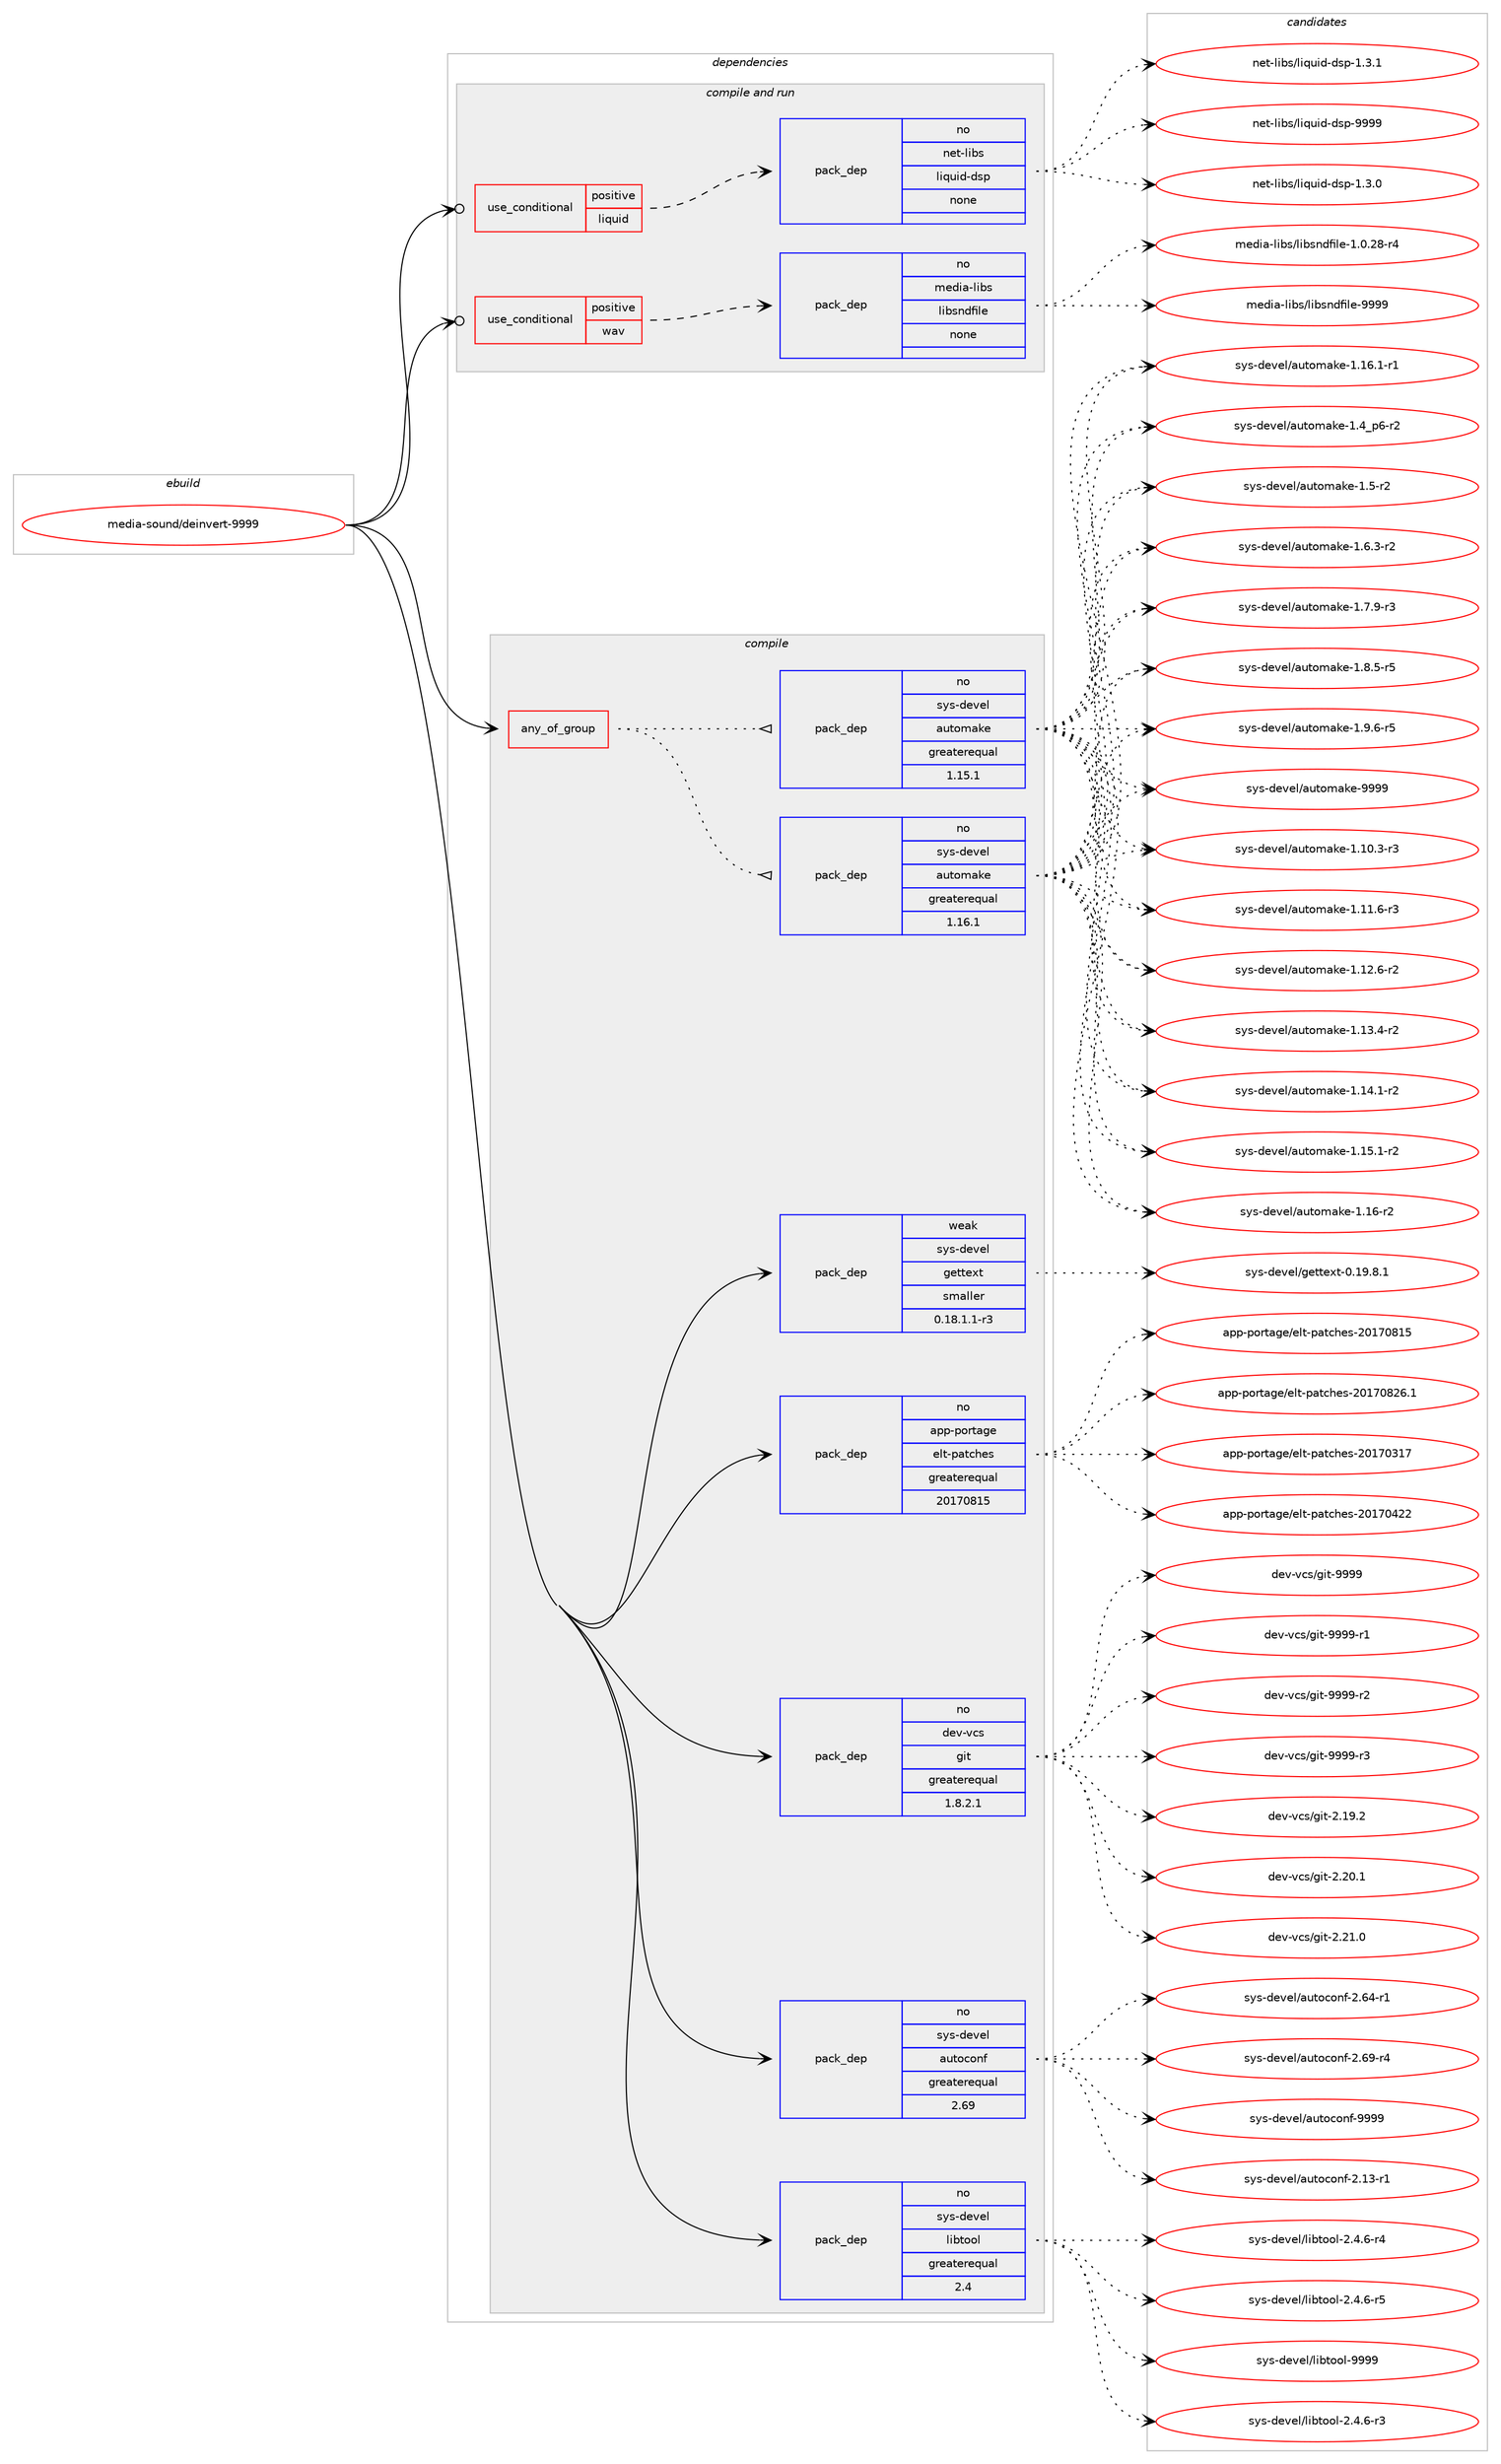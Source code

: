 digraph prolog {

# *************
# Graph options
# *************

newrank=true;
concentrate=true;
compound=true;
graph [rankdir=LR,fontname=Helvetica,fontsize=10,ranksep=1.5];#, ranksep=2.5, nodesep=0.2];
edge  [arrowhead=vee];
node  [fontname=Helvetica,fontsize=10];

# **********
# The ebuild
# **********

subgraph cluster_leftcol {
color=gray;
rank=same;
label=<<i>ebuild</i>>;
id [label="media-sound/deinvert-9999", color=red, width=4, href="../media-sound/deinvert-9999.svg"];
}

# ****************
# The dependencies
# ****************

subgraph cluster_midcol {
color=gray;
label=<<i>dependencies</i>>;
subgraph cluster_compile {
fillcolor="#eeeeee";
style=filled;
label=<<i>compile</i>>;
subgraph any25448 {
dependency1625424 [label=<<TABLE BORDER="0" CELLBORDER="1" CELLSPACING="0" CELLPADDING="4"><TR><TD CELLPADDING="10">any_of_group</TD></TR></TABLE>>, shape=none, color=red];subgraph pack1162130 {
dependency1625425 [label=<<TABLE BORDER="0" CELLBORDER="1" CELLSPACING="0" CELLPADDING="4" WIDTH="220"><TR><TD ROWSPAN="6" CELLPADDING="30">pack_dep</TD></TR><TR><TD WIDTH="110">no</TD></TR><TR><TD>sys-devel</TD></TR><TR><TD>automake</TD></TR><TR><TD>greaterequal</TD></TR><TR><TD>1.16.1</TD></TR></TABLE>>, shape=none, color=blue];
}
dependency1625424:e -> dependency1625425:w [weight=20,style="dotted",arrowhead="oinv"];
subgraph pack1162131 {
dependency1625426 [label=<<TABLE BORDER="0" CELLBORDER="1" CELLSPACING="0" CELLPADDING="4" WIDTH="220"><TR><TD ROWSPAN="6" CELLPADDING="30">pack_dep</TD></TR><TR><TD WIDTH="110">no</TD></TR><TR><TD>sys-devel</TD></TR><TR><TD>automake</TD></TR><TR><TD>greaterequal</TD></TR><TR><TD>1.15.1</TD></TR></TABLE>>, shape=none, color=blue];
}
dependency1625424:e -> dependency1625426:w [weight=20,style="dotted",arrowhead="oinv"];
}
id:e -> dependency1625424:w [weight=20,style="solid",arrowhead="vee"];
subgraph pack1162132 {
dependency1625427 [label=<<TABLE BORDER="0" CELLBORDER="1" CELLSPACING="0" CELLPADDING="4" WIDTH="220"><TR><TD ROWSPAN="6" CELLPADDING="30">pack_dep</TD></TR><TR><TD WIDTH="110">no</TD></TR><TR><TD>app-portage</TD></TR><TR><TD>elt-patches</TD></TR><TR><TD>greaterequal</TD></TR><TR><TD>20170815</TD></TR></TABLE>>, shape=none, color=blue];
}
id:e -> dependency1625427:w [weight=20,style="solid",arrowhead="vee"];
subgraph pack1162133 {
dependency1625428 [label=<<TABLE BORDER="0" CELLBORDER="1" CELLSPACING="0" CELLPADDING="4" WIDTH="220"><TR><TD ROWSPAN="6" CELLPADDING="30">pack_dep</TD></TR><TR><TD WIDTH="110">no</TD></TR><TR><TD>dev-vcs</TD></TR><TR><TD>git</TD></TR><TR><TD>greaterequal</TD></TR><TR><TD>1.8.2.1</TD></TR></TABLE>>, shape=none, color=blue];
}
id:e -> dependency1625428:w [weight=20,style="solid",arrowhead="vee"];
subgraph pack1162134 {
dependency1625429 [label=<<TABLE BORDER="0" CELLBORDER="1" CELLSPACING="0" CELLPADDING="4" WIDTH="220"><TR><TD ROWSPAN="6" CELLPADDING="30">pack_dep</TD></TR><TR><TD WIDTH="110">no</TD></TR><TR><TD>sys-devel</TD></TR><TR><TD>autoconf</TD></TR><TR><TD>greaterequal</TD></TR><TR><TD>2.69</TD></TR></TABLE>>, shape=none, color=blue];
}
id:e -> dependency1625429:w [weight=20,style="solid",arrowhead="vee"];
subgraph pack1162135 {
dependency1625430 [label=<<TABLE BORDER="0" CELLBORDER="1" CELLSPACING="0" CELLPADDING="4" WIDTH="220"><TR><TD ROWSPAN="6" CELLPADDING="30">pack_dep</TD></TR><TR><TD WIDTH="110">no</TD></TR><TR><TD>sys-devel</TD></TR><TR><TD>libtool</TD></TR><TR><TD>greaterequal</TD></TR><TR><TD>2.4</TD></TR></TABLE>>, shape=none, color=blue];
}
id:e -> dependency1625430:w [weight=20,style="solid",arrowhead="vee"];
subgraph pack1162136 {
dependency1625431 [label=<<TABLE BORDER="0" CELLBORDER="1" CELLSPACING="0" CELLPADDING="4" WIDTH="220"><TR><TD ROWSPAN="6" CELLPADDING="30">pack_dep</TD></TR><TR><TD WIDTH="110">weak</TD></TR><TR><TD>sys-devel</TD></TR><TR><TD>gettext</TD></TR><TR><TD>smaller</TD></TR><TR><TD>0.18.1.1-r3</TD></TR></TABLE>>, shape=none, color=blue];
}
id:e -> dependency1625431:w [weight=20,style="solid",arrowhead="vee"];
}
subgraph cluster_compileandrun {
fillcolor="#eeeeee";
style=filled;
label=<<i>compile and run</i>>;
subgraph cond437076 {
dependency1625432 [label=<<TABLE BORDER="0" CELLBORDER="1" CELLSPACING="0" CELLPADDING="4"><TR><TD ROWSPAN="3" CELLPADDING="10">use_conditional</TD></TR><TR><TD>positive</TD></TR><TR><TD>liquid</TD></TR></TABLE>>, shape=none, color=red];
subgraph pack1162137 {
dependency1625433 [label=<<TABLE BORDER="0" CELLBORDER="1" CELLSPACING="0" CELLPADDING="4" WIDTH="220"><TR><TD ROWSPAN="6" CELLPADDING="30">pack_dep</TD></TR><TR><TD WIDTH="110">no</TD></TR><TR><TD>net-libs</TD></TR><TR><TD>liquid-dsp</TD></TR><TR><TD>none</TD></TR><TR><TD></TD></TR></TABLE>>, shape=none, color=blue];
}
dependency1625432:e -> dependency1625433:w [weight=20,style="dashed",arrowhead="vee"];
}
id:e -> dependency1625432:w [weight=20,style="solid",arrowhead="odotvee"];
subgraph cond437077 {
dependency1625434 [label=<<TABLE BORDER="0" CELLBORDER="1" CELLSPACING="0" CELLPADDING="4"><TR><TD ROWSPAN="3" CELLPADDING="10">use_conditional</TD></TR><TR><TD>positive</TD></TR><TR><TD>wav</TD></TR></TABLE>>, shape=none, color=red];
subgraph pack1162138 {
dependency1625435 [label=<<TABLE BORDER="0" CELLBORDER="1" CELLSPACING="0" CELLPADDING="4" WIDTH="220"><TR><TD ROWSPAN="6" CELLPADDING="30">pack_dep</TD></TR><TR><TD WIDTH="110">no</TD></TR><TR><TD>media-libs</TD></TR><TR><TD>libsndfile</TD></TR><TR><TD>none</TD></TR><TR><TD></TD></TR></TABLE>>, shape=none, color=blue];
}
dependency1625434:e -> dependency1625435:w [weight=20,style="dashed",arrowhead="vee"];
}
id:e -> dependency1625434:w [weight=20,style="solid",arrowhead="odotvee"];
}
subgraph cluster_run {
fillcolor="#eeeeee";
style=filled;
label=<<i>run</i>>;
}
}

# **************
# The candidates
# **************

subgraph cluster_choices {
rank=same;
color=gray;
label=<<i>candidates</i>>;

subgraph choice1162130 {
color=black;
nodesep=1;
choice11512111545100101118101108479711711611110997107101454946494846514511451 [label="sys-devel/automake-1.10.3-r3", color=red, width=4,href="../sys-devel/automake-1.10.3-r3.svg"];
choice11512111545100101118101108479711711611110997107101454946494946544511451 [label="sys-devel/automake-1.11.6-r3", color=red, width=4,href="../sys-devel/automake-1.11.6-r3.svg"];
choice11512111545100101118101108479711711611110997107101454946495046544511450 [label="sys-devel/automake-1.12.6-r2", color=red, width=4,href="../sys-devel/automake-1.12.6-r2.svg"];
choice11512111545100101118101108479711711611110997107101454946495146524511450 [label="sys-devel/automake-1.13.4-r2", color=red, width=4,href="../sys-devel/automake-1.13.4-r2.svg"];
choice11512111545100101118101108479711711611110997107101454946495246494511450 [label="sys-devel/automake-1.14.1-r2", color=red, width=4,href="../sys-devel/automake-1.14.1-r2.svg"];
choice11512111545100101118101108479711711611110997107101454946495346494511450 [label="sys-devel/automake-1.15.1-r2", color=red, width=4,href="../sys-devel/automake-1.15.1-r2.svg"];
choice1151211154510010111810110847971171161111099710710145494649544511450 [label="sys-devel/automake-1.16-r2", color=red, width=4,href="../sys-devel/automake-1.16-r2.svg"];
choice11512111545100101118101108479711711611110997107101454946495446494511449 [label="sys-devel/automake-1.16.1-r1", color=red, width=4,href="../sys-devel/automake-1.16.1-r1.svg"];
choice115121115451001011181011084797117116111109971071014549465295112544511450 [label="sys-devel/automake-1.4_p6-r2", color=red, width=4,href="../sys-devel/automake-1.4_p6-r2.svg"];
choice11512111545100101118101108479711711611110997107101454946534511450 [label="sys-devel/automake-1.5-r2", color=red, width=4,href="../sys-devel/automake-1.5-r2.svg"];
choice115121115451001011181011084797117116111109971071014549465446514511450 [label="sys-devel/automake-1.6.3-r2", color=red, width=4,href="../sys-devel/automake-1.6.3-r2.svg"];
choice115121115451001011181011084797117116111109971071014549465546574511451 [label="sys-devel/automake-1.7.9-r3", color=red, width=4,href="../sys-devel/automake-1.7.9-r3.svg"];
choice115121115451001011181011084797117116111109971071014549465646534511453 [label="sys-devel/automake-1.8.5-r5", color=red, width=4,href="../sys-devel/automake-1.8.5-r5.svg"];
choice115121115451001011181011084797117116111109971071014549465746544511453 [label="sys-devel/automake-1.9.6-r5", color=red, width=4,href="../sys-devel/automake-1.9.6-r5.svg"];
choice115121115451001011181011084797117116111109971071014557575757 [label="sys-devel/automake-9999", color=red, width=4,href="../sys-devel/automake-9999.svg"];
dependency1625425:e -> choice11512111545100101118101108479711711611110997107101454946494846514511451:w [style=dotted,weight="100"];
dependency1625425:e -> choice11512111545100101118101108479711711611110997107101454946494946544511451:w [style=dotted,weight="100"];
dependency1625425:e -> choice11512111545100101118101108479711711611110997107101454946495046544511450:w [style=dotted,weight="100"];
dependency1625425:e -> choice11512111545100101118101108479711711611110997107101454946495146524511450:w [style=dotted,weight="100"];
dependency1625425:e -> choice11512111545100101118101108479711711611110997107101454946495246494511450:w [style=dotted,weight="100"];
dependency1625425:e -> choice11512111545100101118101108479711711611110997107101454946495346494511450:w [style=dotted,weight="100"];
dependency1625425:e -> choice1151211154510010111810110847971171161111099710710145494649544511450:w [style=dotted,weight="100"];
dependency1625425:e -> choice11512111545100101118101108479711711611110997107101454946495446494511449:w [style=dotted,weight="100"];
dependency1625425:e -> choice115121115451001011181011084797117116111109971071014549465295112544511450:w [style=dotted,weight="100"];
dependency1625425:e -> choice11512111545100101118101108479711711611110997107101454946534511450:w [style=dotted,weight="100"];
dependency1625425:e -> choice115121115451001011181011084797117116111109971071014549465446514511450:w [style=dotted,weight="100"];
dependency1625425:e -> choice115121115451001011181011084797117116111109971071014549465546574511451:w [style=dotted,weight="100"];
dependency1625425:e -> choice115121115451001011181011084797117116111109971071014549465646534511453:w [style=dotted,weight="100"];
dependency1625425:e -> choice115121115451001011181011084797117116111109971071014549465746544511453:w [style=dotted,weight="100"];
dependency1625425:e -> choice115121115451001011181011084797117116111109971071014557575757:w [style=dotted,weight="100"];
}
subgraph choice1162131 {
color=black;
nodesep=1;
choice11512111545100101118101108479711711611110997107101454946494846514511451 [label="sys-devel/automake-1.10.3-r3", color=red, width=4,href="../sys-devel/automake-1.10.3-r3.svg"];
choice11512111545100101118101108479711711611110997107101454946494946544511451 [label="sys-devel/automake-1.11.6-r3", color=red, width=4,href="../sys-devel/automake-1.11.6-r3.svg"];
choice11512111545100101118101108479711711611110997107101454946495046544511450 [label="sys-devel/automake-1.12.6-r2", color=red, width=4,href="../sys-devel/automake-1.12.6-r2.svg"];
choice11512111545100101118101108479711711611110997107101454946495146524511450 [label="sys-devel/automake-1.13.4-r2", color=red, width=4,href="../sys-devel/automake-1.13.4-r2.svg"];
choice11512111545100101118101108479711711611110997107101454946495246494511450 [label="sys-devel/automake-1.14.1-r2", color=red, width=4,href="../sys-devel/automake-1.14.1-r2.svg"];
choice11512111545100101118101108479711711611110997107101454946495346494511450 [label="sys-devel/automake-1.15.1-r2", color=red, width=4,href="../sys-devel/automake-1.15.1-r2.svg"];
choice1151211154510010111810110847971171161111099710710145494649544511450 [label="sys-devel/automake-1.16-r2", color=red, width=4,href="../sys-devel/automake-1.16-r2.svg"];
choice11512111545100101118101108479711711611110997107101454946495446494511449 [label="sys-devel/automake-1.16.1-r1", color=red, width=4,href="../sys-devel/automake-1.16.1-r1.svg"];
choice115121115451001011181011084797117116111109971071014549465295112544511450 [label="sys-devel/automake-1.4_p6-r2", color=red, width=4,href="../sys-devel/automake-1.4_p6-r2.svg"];
choice11512111545100101118101108479711711611110997107101454946534511450 [label="sys-devel/automake-1.5-r2", color=red, width=4,href="../sys-devel/automake-1.5-r2.svg"];
choice115121115451001011181011084797117116111109971071014549465446514511450 [label="sys-devel/automake-1.6.3-r2", color=red, width=4,href="../sys-devel/automake-1.6.3-r2.svg"];
choice115121115451001011181011084797117116111109971071014549465546574511451 [label="sys-devel/automake-1.7.9-r3", color=red, width=4,href="../sys-devel/automake-1.7.9-r3.svg"];
choice115121115451001011181011084797117116111109971071014549465646534511453 [label="sys-devel/automake-1.8.5-r5", color=red, width=4,href="../sys-devel/automake-1.8.5-r5.svg"];
choice115121115451001011181011084797117116111109971071014549465746544511453 [label="sys-devel/automake-1.9.6-r5", color=red, width=4,href="../sys-devel/automake-1.9.6-r5.svg"];
choice115121115451001011181011084797117116111109971071014557575757 [label="sys-devel/automake-9999", color=red, width=4,href="../sys-devel/automake-9999.svg"];
dependency1625426:e -> choice11512111545100101118101108479711711611110997107101454946494846514511451:w [style=dotted,weight="100"];
dependency1625426:e -> choice11512111545100101118101108479711711611110997107101454946494946544511451:w [style=dotted,weight="100"];
dependency1625426:e -> choice11512111545100101118101108479711711611110997107101454946495046544511450:w [style=dotted,weight="100"];
dependency1625426:e -> choice11512111545100101118101108479711711611110997107101454946495146524511450:w [style=dotted,weight="100"];
dependency1625426:e -> choice11512111545100101118101108479711711611110997107101454946495246494511450:w [style=dotted,weight="100"];
dependency1625426:e -> choice11512111545100101118101108479711711611110997107101454946495346494511450:w [style=dotted,weight="100"];
dependency1625426:e -> choice1151211154510010111810110847971171161111099710710145494649544511450:w [style=dotted,weight="100"];
dependency1625426:e -> choice11512111545100101118101108479711711611110997107101454946495446494511449:w [style=dotted,weight="100"];
dependency1625426:e -> choice115121115451001011181011084797117116111109971071014549465295112544511450:w [style=dotted,weight="100"];
dependency1625426:e -> choice11512111545100101118101108479711711611110997107101454946534511450:w [style=dotted,weight="100"];
dependency1625426:e -> choice115121115451001011181011084797117116111109971071014549465446514511450:w [style=dotted,weight="100"];
dependency1625426:e -> choice115121115451001011181011084797117116111109971071014549465546574511451:w [style=dotted,weight="100"];
dependency1625426:e -> choice115121115451001011181011084797117116111109971071014549465646534511453:w [style=dotted,weight="100"];
dependency1625426:e -> choice115121115451001011181011084797117116111109971071014549465746544511453:w [style=dotted,weight="100"];
dependency1625426:e -> choice115121115451001011181011084797117116111109971071014557575757:w [style=dotted,weight="100"];
}
subgraph choice1162132 {
color=black;
nodesep=1;
choice97112112451121111141169710310147101108116451129711699104101115455048495548514955 [label="app-portage/elt-patches-20170317", color=red, width=4,href="../app-portage/elt-patches-20170317.svg"];
choice97112112451121111141169710310147101108116451129711699104101115455048495548525050 [label="app-portage/elt-patches-20170422", color=red, width=4,href="../app-portage/elt-patches-20170422.svg"];
choice97112112451121111141169710310147101108116451129711699104101115455048495548564953 [label="app-portage/elt-patches-20170815", color=red, width=4,href="../app-portage/elt-patches-20170815.svg"];
choice971121124511211111411697103101471011081164511297116991041011154550484955485650544649 [label="app-portage/elt-patches-20170826.1", color=red, width=4,href="../app-portage/elt-patches-20170826.1.svg"];
dependency1625427:e -> choice97112112451121111141169710310147101108116451129711699104101115455048495548514955:w [style=dotted,weight="100"];
dependency1625427:e -> choice97112112451121111141169710310147101108116451129711699104101115455048495548525050:w [style=dotted,weight="100"];
dependency1625427:e -> choice97112112451121111141169710310147101108116451129711699104101115455048495548564953:w [style=dotted,weight="100"];
dependency1625427:e -> choice971121124511211111411697103101471011081164511297116991041011154550484955485650544649:w [style=dotted,weight="100"];
}
subgraph choice1162133 {
color=black;
nodesep=1;
choice10010111845118991154710310511645504649574650 [label="dev-vcs/git-2.19.2", color=red, width=4,href="../dev-vcs/git-2.19.2.svg"];
choice10010111845118991154710310511645504650484649 [label="dev-vcs/git-2.20.1", color=red, width=4,href="../dev-vcs/git-2.20.1.svg"];
choice10010111845118991154710310511645504650494648 [label="dev-vcs/git-2.21.0", color=red, width=4,href="../dev-vcs/git-2.21.0.svg"];
choice1001011184511899115471031051164557575757 [label="dev-vcs/git-9999", color=red, width=4,href="../dev-vcs/git-9999.svg"];
choice10010111845118991154710310511645575757574511449 [label="dev-vcs/git-9999-r1", color=red, width=4,href="../dev-vcs/git-9999-r1.svg"];
choice10010111845118991154710310511645575757574511450 [label="dev-vcs/git-9999-r2", color=red, width=4,href="../dev-vcs/git-9999-r2.svg"];
choice10010111845118991154710310511645575757574511451 [label="dev-vcs/git-9999-r3", color=red, width=4,href="../dev-vcs/git-9999-r3.svg"];
dependency1625428:e -> choice10010111845118991154710310511645504649574650:w [style=dotted,weight="100"];
dependency1625428:e -> choice10010111845118991154710310511645504650484649:w [style=dotted,weight="100"];
dependency1625428:e -> choice10010111845118991154710310511645504650494648:w [style=dotted,weight="100"];
dependency1625428:e -> choice1001011184511899115471031051164557575757:w [style=dotted,weight="100"];
dependency1625428:e -> choice10010111845118991154710310511645575757574511449:w [style=dotted,weight="100"];
dependency1625428:e -> choice10010111845118991154710310511645575757574511450:w [style=dotted,weight="100"];
dependency1625428:e -> choice10010111845118991154710310511645575757574511451:w [style=dotted,weight="100"];
}
subgraph choice1162134 {
color=black;
nodesep=1;
choice1151211154510010111810110847971171161119911111010245504649514511449 [label="sys-devel/autoconf-2.13-r1", color=red, width=4,href="../sys-devel/autoconf-2.13-r1.svg"];
choice1151211154510010111810110847971171161119911111010245504654524511449 [label="sys-devel/autoconf-2.64-r1", color=red, width=4,href="../sys-devel/autoconf-2.64-r1.svg"];
choice1151211154510010111810110847971171161119911111010245504654574511452 [label="sys-devel/autoconf-2.69-r4", color=red, width=4,href="../sys-devel/autoconf-2.69-r4.svg"];
choice115121115451001011181011084797117116111991111101024557575757 [label="sys-devel/autoconf-9999", color=red, width=4,href="../sys-devel/autoconf-9999.svg"];
dependency1625429:e -> choice1151211154510010111810110847971171161119911111010245504649514511449:w [style=dotted,weight="100"];
dependency1625429:e -> choice1151211154510010111810110847971171161119911111010245504654524511449:w [style=dotted,weight="100"];
dependency1625429:e -> choice1151211154510010111810110847971171161119911111010245504654574511452:w [style=dotted,weight="100"];
dependency1625429:e -> choice115121115451001011181011084797117116111991111101024557575757:w [style=dotted,weight="100"];
}
subgraph choice1162135 {
color=black;
nodesep=1;
choice1151211154510010111810110847108105981161111111084550465246544511451 [label="sys-devel/libtool-2.4.6-r3", color=red, width=4,href="../sys-devel/libtool-2.4.6-r3.svg"];
choice1151211154510010111810110847108105981161111111084550465246544511452 [label="sys-devel/libtool-2.4.6-r4", color=red, width=4,href="../sys-devel/libtool-2.4.6-r4.svg"];
choice1151211154510010111810110847108105981161111111084550465246544511453 [label="sys-devel/libtool-2.4.6-r5", color=red, width=4,href="../sys-devel/libtool-2.4.6-r5.svg"];
choice1151211154510010111810110847108105981161111111084557575757 [label="sys-devel/libtool-9999", color=red, width=4,href="../sys-devel/libtool-9999.svg"];
dependency1625430:e -> choice1151211154510010111810110847108105981161111111084550465246544511451:w [style=dotted,weight="100"];
dependency1625430:e -> choice1151211154510010111810110847108105981161111111084550465246544511452:w [style=dotted,weight="100"];
dependency1625430:e -> choice1151211154510010111810110847108105981161111111084550465246544511453:w [style=dotted,weight="100"];
dependency1625430:e -> choice1151211154510010111810110847108105981161111111084557575757:w [style=dotted,weight="100"];
}
subgraph choice1162136 {
color=black;
nodesep=1;
choice1151211154510010111810110847103101116116101120116454846495746564649 [label="sys-devel/gettext-0.19.8.1", color=red, width=4,href="../sys-devel/gettext-0.19.8.1.svg"];
dependency1625431:e -> choice1151211154510010111810110847103101116116101120116454846495746564649:w [style=dotted,weight="100"];
}
subgraph choice1162137 {
color=black;
nodesep=1;
choice11010111645108105981154710810511311710510045100115112454946514648 [label="net-libs/liquid-dsp-1.3.0", color=red, width=4,href="../net-libs/liquid-dsp-1.3.0.svg"];
choice11010111645108105981154710810511311710510045100115112454946514649 [label="net-libs/liquid-dsp-1.3.1", color=red, width=4,href="../net-libs/liquid-dsp-1.3.1.svg"];
choice110101116451081059811547108105113117105100451001151124557575757 [label="net-libs/liquid-dsp-9999", color=red, width=4,href="../net-libs/liquid-dsp-9999.svg"];
dependency1625433:e -> choice11010111645108105981154710810511311710510045100115112454946514648:w [style=dotted,weight="100"];
dependency1625433:e -> choice11010111645108105981154710810511311710510045100115112454946514649:w [style=dotted,weight="100"];
dependency1625433:e -> choice110101116451081059811547108105113117105100451001151124557575757:w [style=dotted,weight="100"];
}
subgraph choice1162138 {
color=black;
nodesep=1;
choice1091011001059745108105981154710810598115110100102105108101454946484650564511452 [label="media-libs/libsndfile-1.0.28-r4", color=red, width=4,href="../media-libs/libsndfile-1.0.28-r4.svg"];
choice10910110010597451081059811547108105981151101001021051081014557575757 [label="media-libs/libsndfile-9999", color=red, width=4,href="../media-libs/libsndfile-9999.svg"];
dependency1625435:e -> choice1091011001059745108105981154710810598115110100102105108101454946484650564511452:w [style=dotted,weight="100"];
dependency1625435:e -> choice10910110010597451081059811547108105981151101001021051081014557575757:w [style=dotted,weight="100"];
}
}

}
